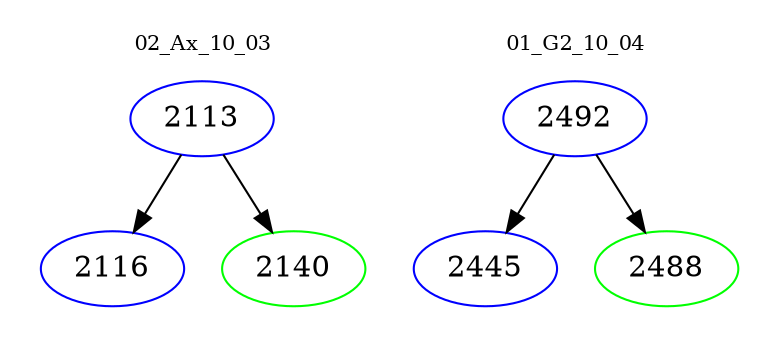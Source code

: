 digraph{
subgraph cluster_0 {
color = white
label = "02_Ax_10_03";
fontsize=10;
T0_2113 [label="2113", color="blue"]
T0_2113 -> T0_2116 [color="black"]
T0_2116 [label="2116", color="blue"]
T0_2113 -> T0_2140 [color="black"]
T0_2140 [label="2140", color="green"]
}
subgraph cluster_1 {
color = white
label = "01_G2_10_04";
fontsize=10;
T1_2492 [label="2492", color="blue"]
T1_2492 -> T1_2445 [color="black"]
T1_2445 [label="2445", color="blue"]
T1_2492 -> T1_2488 [color="black"]
T1_2488 [label="2488", color="green"]
}
}
